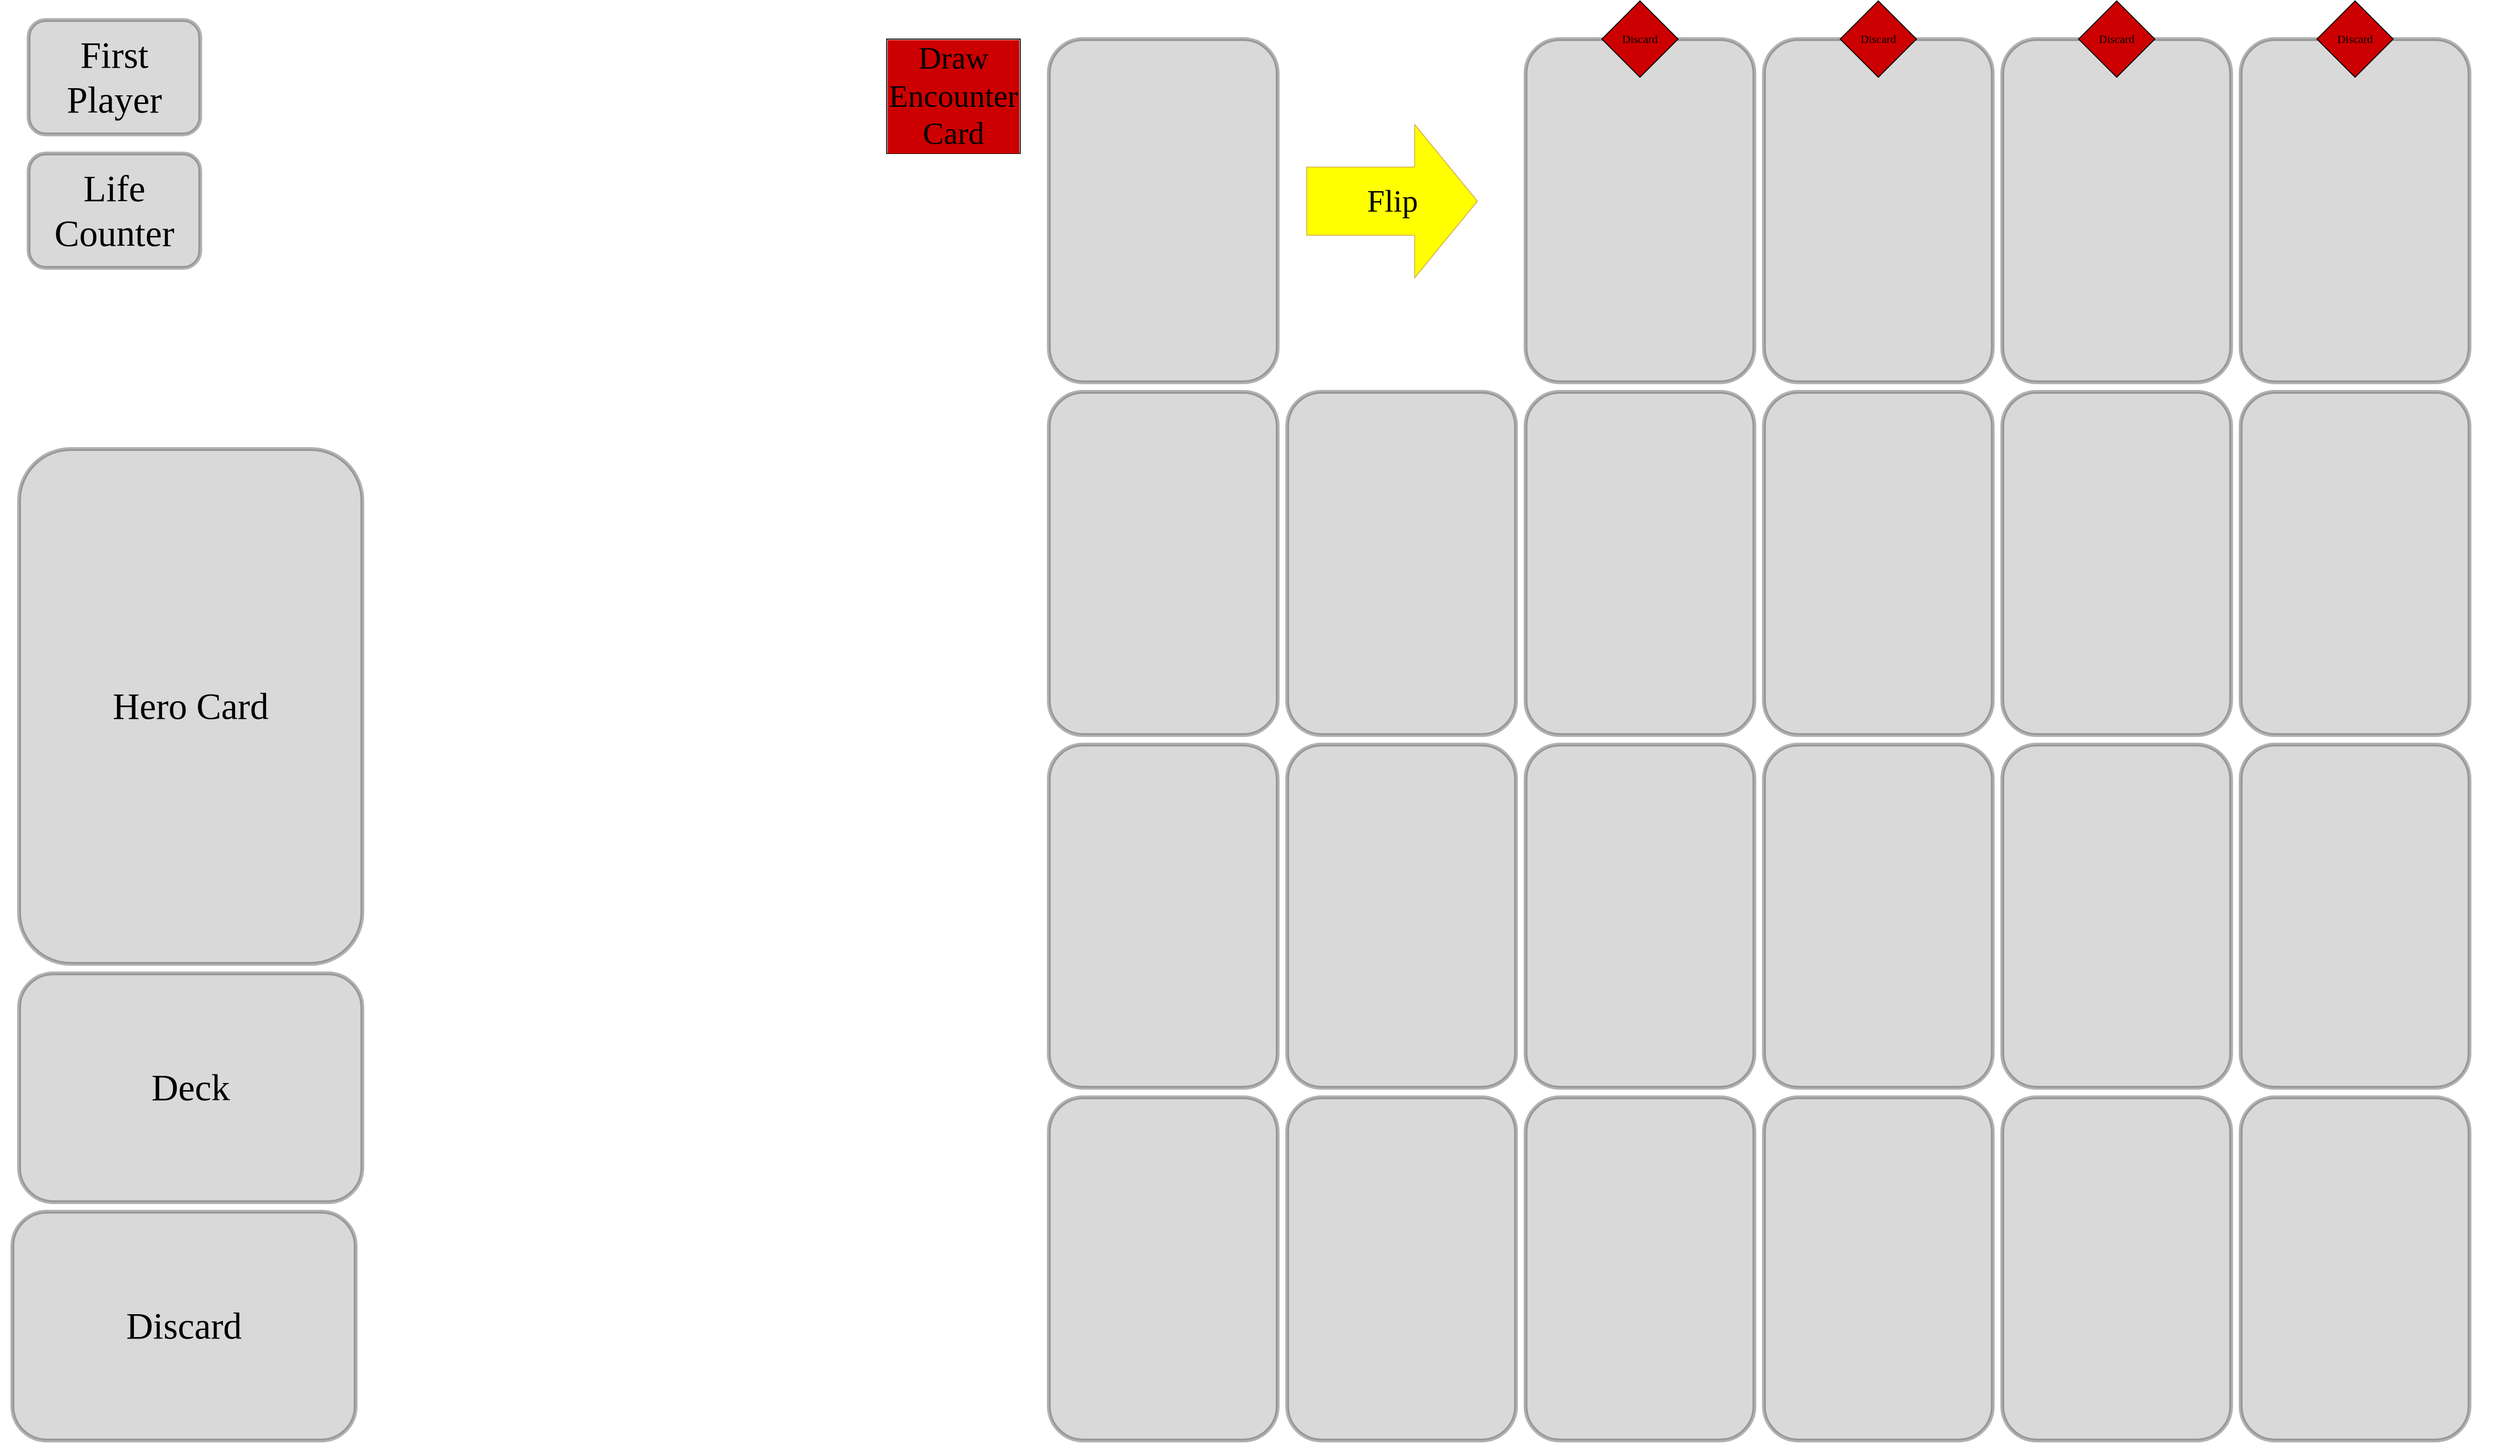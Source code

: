 <mxfile version="13.6.1" type="github">
  <diagram id="A6hQMs-x3wtN3bswwf9h" name="Basic Playmat">
    <mxGraphModel dx="2688" dy="3416" grid="1" gridSize="10" guides="1" tooltips="1" connect="1" arrows="1" fold="1" page="1" pageScale="1" pageWidth="2600" pageHeight="1520" background="none" math="0" shadow="0" extFonts="Bangers^https://fonts.googleapis.com/css?family=Bangers">
      <root>
        <mxCell id="0" />
        <mxCell id="yp8gbaLG57bSTvQZgH97-24" value="Hulk" style="locked=1;" visible="0" parent="0" />
        <mxCell id="yp8gbaLG57bSTvQZgH97-25" value="" style="shape=image;imageAspect=0;aspect=fixed;verticalLabelPosition=bottom;verticalAlign=top;fillColor=#808080;fontFamily=Bangers;image=https://hallofheroeshome.files.wordpress.com/2020/03/hulkmat-1.png;" vertex="1" parent="yp8gbaLG57bSTvQZgH97-24">
          <mxGeometry width="2600" height="1564" as="geometry" />
        </mxCell>
        <mxCell id="yp8gbaLG57bSTvQZgH97-2" value="Dr Strange" style="locked=1;" visible="0" parent="0" />
        <mxCell id="yp8gbaLG57bSTvQZgH97-3" value="" style="shape=image;imageAspect=0;aspect=fixed;verticalLabelPosition=bottom;verticalAlign=top;fillColor=#808080;fontFamily=Bangers;image=https://hallofheroeshome.files.wordpress.com/2020/02/strangeplaymat.png;" vertex="1" parent="yp8gbaLG57bSTvQZgH97-2">
          <mxGeometry width="2600" height="1567" as="geometry" />
        </mxCell>
        <mxCell id="yp8gbaLG57bSTvQZgH97-4" value="Black Widow" style="locked=1;" visible="0" parent="0" />
        <mxCell id="yp8gbaLG57bSTvQZgH97-5" value="" style="shape=image;imageAspect=0;aspect=fixed;verticalLabelPosition=bottom;verticalAlign=top;fillColor=#808080;fontFamily=Bangers;image=https://hallofheroeshome.files.wordpress.com/2020/01/bwplaymat.png;" vertex="1" parent="yp8gbaLG57bSTvQZgH97-4">
          <mxGeometry width="2600" height="1523" as="geometry" />
        </mxCell>
        <mxCell id="yp8gbaLG57bSTvQZgH97-6" value="Thor" style="locked=1;" visible="0" parent="0" />
        <mxCell id="yp8gbaLG57bSTvQZgH97-7" value="" style="shape=image;imageAspect=0;aspect=fixed;verticalLabelPosition=bottom;verticalAlign=top;fillColor=#808080;fontFamily=Bangers;image=https://hallofheroeshome.files.wordpress.com/2020/01/thorplaymat.jpg;" vertex="1" parent="yp8gbaLG57bSTvQZgH97-6">
          <mxGeometry width="2600" height="1523" as="geometry" />
        </mxCell>
        <mxCell id="yp8gbaLG57bSTvQZgH97-8" value="Ms. Marvel" style="locked=1;" visible="0" parent="0" />
        <mxCell id="yp8gbaLG57bSTvQZgH97-9" value="" style="shape=image;imageAspect=0;aspect=fixed;verticalLabelPosition=bottom;verticalAlign=top;fillColor=#808080;fontFamily=Bangers;image=https://hallofheroeshome.files.wordpress.com/2020/01/msmarvelplaymat.png;" vertex="1" parent="yp8gbaLG57bSTvQZgH97-8">
          <mxGeometry width="2600" height="1567" as="geometry" />
        </mxCell>
        <mxCell id="yp8gbaLG57bSTvQZgH97-10" value="Captain America" style="locked=1;" visible="0" parent="0" />
        <mxCell id="yp8gbaLG57bSTvQZgH97-11" value="" style="shape=image;imageAspect=0;aspect=fixed;verticalLabelPosition=bottom;verticalAlign=top;fillColor=#808080;fontFamily=Bangers;image=https://hallofheroeshome.files.wordpress.com/2020/01/capplaymat.png;" vertex="1" parent="yp8gbaLG57bSTvQZgH97-10">
          <mxGeometry width="2600" height="1567" as="geometry" />
        </mxCell>
        <mxCell id="yp8gbaLG57bSTvQZgH97-16" value="Spiderman" style="locked=1;" visible="0" parent="0" />
        <mxCell id="yp8gbaLG57bSTvQZgH97-17" value="" style="shape=image;imageAspect=0;aspect=fixed;verticalLabelPosition=bottom;verticalAlign=top;fillColor=#808080;fontFamily=Bangers;image=https://hallofheroeshome.files.wordpress.com/2020/02/spidermanmat.png;" vertex="1" parent="yp8gbaLG57bSTvQZgH97-16">
          <mxGeometry width="2601" height="1520" as="geometry" />
        </mxCell>
        <mxCell id="yp8gbaLG57bSTvQZgH97-14" value="She-Hulk" style="locked=1;" visible="0" parent="0" />
        <mxCell id="yp8gbaLG57bSTvQZgH97-15" value="" style="shape=image;imageAspect=0;aspect=fixed;verticalLabelPosition=bottom;verticalAlign=top;fillColor=#808080;fontFamily=Bangers;image=https://hallofheroeshome.files.wordpress.com/2020/02/shehulkmat.png;" vertex="1" parent="yp8gbaLG57bSTvQZgH97-14">
          <mxGeometry width="2601" height="1520" as="geometry" />
        </mxCell>
        <mxCell id="yp8gbaLG57bSTvQZgH97-18" value="Black Panther" style="locked=1;" visible="0" parent="0" />
        <mxCell id="yp8gbaLG57bSTvQZgH97-19" value="" style="shape=image;imageAspect=0;aspect=fixed;verticalLabelPosition=bottom;verticalAlign=top;fillColor=#808080;fontFamily=Bangers;image=https://hallofheroeshome.files.wordpress.com/2020/02/panthermat.png;" vertex="1" parent="yp8gbaLG57bSTvQZgH97-18">
          <mxGeometry width="2601" height="1520" as="geometry" />
        </mxCell>
        <mxCell id="yp8gbaLG57bSTvQZgH97-22" value="Iron Man" style="locked=1;" visible="0" parent="0" />
        <mxCell id="yp8gbaLG57bSTvQZgH97-23" value="" style="shape=image;imageAspect=0;aspect=fixed;verticalLabelPosition=bottom;verticalAlign=top;fillColor=#808080;fontFamily=Bangers;image=https://hallofheroeshome.files.wordpress.com/2020/02/ironmanmat.png;" vertex="1" parent="yp8gbaLG57bSTvQZgH97-22">
          <mxGeometry width="2601" height="1520" as="geometry" />
        </mxCell>
        <mxCell id="yp8gbaLG57bSTvQZgH97-26" value="Hawkeye" style="locked=1;" visible="0" parent="0" />
        <mxCell id="yp8gbaLG57bSTvQZgH97-27" value="" style="shape=image;imageAspect=0;aspect=fixed;verticalLabelPosition=bottom;verticalAlign=top;fillColor=#808080;fontFamily=Bangers;image=https://hallofheroeshome.files.wordpress.com/2020/04/ms19en-playmat500-1.png;" vertex="1" parent="yp8gbaLG57bSTvQZgH97-26">
          <mxGeometry width="2727" height="1520" as="geometry" />
        </mxCell>
        <mxCell id="yp8gbaLG57bSTvQZgH97-28" value="Spiderwoman" style="locked=1;" visible="0" parent="0" />
        <mxCell id="yp8gbaLG57bSTvQZgH97-29" value="" style="shape=image;imageAspect=0;aspect=fixed;verticalLabelPosition=bottom;verticalAlign=top;fillColor=#808080;fontFamily=Bangers;image=https://hallofheroeshome.files.wordpress.com/2020/04/ms20en-playmat500-1.png;" vertex="1" parent="yp8gbaLG57bSTvQZgH97-28">
          <mxGeometry width="2714" height="1520" as="geometry" />
        </mxCell>
        <mxCell id="0BWv1SlqH8SNpjMiyKcr-60" value="Captain Marvel" style="locked=1;" parent="0" visible="0" />
        <mxCell id="0BWv1SlqH8SNpjMiyKcr-63" value="" style="shape=image;imageAspect=0;aspect=fixed;verticalLabelPosition=bottom;verticalAlign=top;fillColor=#808080;fontFamily=Bangers;image=https://hallofheroeshome.files.wordpress.com/2020/02/captainmarvelmat.png;" parent="0BWv1SlqH8SNpjMiyKcr-60" vertex="1">
          <mxGeometry width="2600" height="1520" as="geometry" />
        </mxCell>
        <mxCell id="yp8gbaLG57bSTvQZgH97-30" value="Generic" style="locked=1;" parent="0" />
        <mxCell id="yp8gbaLG57bSTvQZgH97-31" value="" style="shape=image;imageAspect=0;aspect=fixed;verticalLabelPosition=bottom;verticalAlign=top;fillColor=#808080;fontFamily=Bangers;image=https://hallofheroeshome.files.wordpress.com/2020/03/launchmat.jpg;" vertex="1" parent="yp8gbaLG57bSTvQZgH97-30">
          <mxGeometry width="2621" height="1520" as="geometry" />
        </mxCell>
        <mxCell id="1" value="Basic Overlay" style="locked=1;" parent="0" />
        <mxCell id="0BWv1SlqH8SNpjMiyKcr-1" value="Hero Card" style="rounded=1;whiteSpace=wrap;html=1;aspect=fixed;fontFamily=Bangers;FType=g;fontSize=39;fillColor=#808080;strokeWidth=4;shadow=0;comic=0;glass=0;opacity=30;" parent="1" vertex="1">
          <mxGeometry x="20" y="470" width="360" height="540" as="geometry" />
        </mxCell>
        <mxCell id="0BWv1SlqH8SNpjMiyKcr-2" value="Life Counter" style="rounded=1;whiteSpace=wrap;html=1;fontFamily=Bangers;FType=g;fontSize=39;fillColor=#808080;strokeWidth=4;shadow=0;comic=0;glass=0;aspect=fixed;opacity=30;" parent="1" vertex="1">
          <mxGeometry x="30.0" y="160" width="180" height="120" as="geometry" />
        </mxCell>
        <mxCell id="0BWv1SlqH8SNpjMiyKcr-3" value="Discard" style="rounded=1;whiteSpace=wrap;html=1;aspect=fixed;fontFamily=Bangers;FType=g;fontSize=39;fillColor=#808080;strokeWidth=4;shadow=0;comic=0;glass=0;direction=south;opacity=30;" parent="1" vertex="1">
          <mxGeometry x="13" y="1270" width="360" height="240" as="geometry" />
        </mxCell>
        <mxCell id="0BWv1SlqH8SNpjMiyKcr-19" value="Deck" style="rounded=1;whiteSpace=wrap;html=1;aspect=fixed;fontFamily=Bangers;FType=g;fontSize=39;fillColor=#808080;strokeWidth=4;shadow=0;comic=0;glass=0;direction=south;opacity=30;" parent="1" vertex="1">
          <mxGeometry x="20" y="1020" width="360" height="240" as="geometry" />
        </mxCell>
        <mxCell id="0BWv1SlqH8SNpjMiyKcr-27" value="&lt;font style=&quot;font-size: 33px&quot;&gt;Draw Encounter Card&lt;/font&gt;" style="rounded=0;whiteSpace=wrap;html=1;fontFamily=Bangers;labelBackgroundColor=#CC0000;" parent="1" vertex="1">
          <mxGeometry x="930" y="40" width="140" height="120" as="geometry" />
        </mxCell>
        <mxCell id="0BWv1SlqH8SNpjMiyKcr-35" value="First Player" style="rounded=1;whiteSpace=wrap;html=1;fontFamily=Bangers;FType=g;fontSize=39;fillColor=#808080;strokeWidth=4;shadow=0;comic=0;glass=0;aspect=fixed;opacity=30;" parent="1" vertex="1">
          <mxGeometry x="30.0" y="20" width="180" height="120" as="geometry" />
        </mxCell>
        <mxCell id="0BWv1SlqH8SNpjMiyKcr-38" value="&lt;font style=&quot;font-size: 33px&quot;&gt;Flip&lt;/font&gt;" style="shape=flexArrow;endArrow=classic;fontFamily=Bangers;endWidth=88.571;endSize=21.614;width=71.429;fillColor=#FFFF00;strokeColor=#d6b656;labelBackgroundColor=#FFFF00;html=1;labelBorderColor=none;fontColor=#000000;" parent="1" edge="1">
          <mxGeometry width="50" height="50" relative="1" as="geometry">
            <mxPoint x="1370" y="210" as="sourcePoint" />
            <mxPoint x="1550" y="210" as="targetPoint" />
          </mxGeometry>
        </mxCell>
        <mxCell id="0BWv1SlqH8SNpjMiyKcr-59" value="" style="rounded=1;whiteSpace=wrap;html=1;aspect=fixed;fontFamily=Bangers;FType=g;fontSize=39;fillColor=#808080;strokeWidth=4;shadow=0;comic=0;glass=0;opacity=30;" parent="1" vertex="1">
          <mxGeometry x="2350" y="1150" width="240" height="360" as="geometry" />
        </mxCell>
        <mxCell id="0BWv1SlqH8SNpjMiyKcr-65" value="" style="rounded=1;whiteSpace=wrap;html=1;aspect=fixed;fontFamily=Bangers;FType=g;fontSize=39;fillColor=#808080;strokeWidth=4;shadow=0;comic=0;glass=0;opacity=30;" parent="1" vertex="1">
          <mxGeometry x="2100" y="1150" width="240" height="360" as="geometry" />
        </mxCell>
        <mxCell id="0BWv1SlqH8SNpjMiyKcr-66" value="" style="rounded=1;whiteSpace=wrap;html=1;aspect=fixed;fontFamily=Bangers;FType=g;fontSize=39;fillColor=#808080;strokeWidth=4;shadow=0;comic=0;glass=0;opacity=30;" parent="1" vertex="1">
          <mxGeometry x="1850" y="1150" width="240" height="360" as="geometry" />
        </mxCell>
        <mxCell id="0BWv1SlqH8SNpjMiyKcr-67" value="" style="rounded=1;whiteSpace=wrap;html=1;aspect=fixed;fontFamily=Bangers;FType=g;fontSize=39;fillColor=#808080;strokeWidth=4;shadow=0;comic=0;glass=0;opacity=30;" parent="1" vertex="1">
          <mxGeometry x="1600" y="1150" width="240" height="360" as="geometry" />
        </mxCell>
        <mxCell id="0BWv1SlqH8SNpjMiyKcr-68" value="" style="rounded=1;whiteSpace=wrap;html=1;aspect=fixed;fontFamily=Bangers;FType=g;fontSize=39;fillColor=#808080;strokeWidth=4;shadow=0;comic=0;glass=0;opacity=30;" parent="1" vertex="1">
          <mxGeometry x="1350" y="1150" width="240" height="360" as="geometry" />
        </mxCell>
        <mxCell id="0BWv1SlqH8SNpjMiyKcr-69" value="" style="rounded=1;whiteSpace=wrap;html=1;aspect=fixed;fontFamily=Bangers;FType=g;fontSize=39;fillColor=#808080;strokeWidth=4;shadow=0;comic=0;glass=0;opacity=30;" parent="1" vertex="1">
          <mxGeometry x="1100" y="1150" width="240" height="360" as="geometry" />
        </mxCell>
        <mxCell id="0BWv1SlqH8SNpjMiyKcr-70" value="" style="rounded=1;whiteSpace=wrap;html=1;aspect=fixed;fontFamily=Bangers;FType=g;fontSize=39;fillColor=#808080;strokeWidth=4;shadow=0;comic=0;glass=0;opacity=30;" parent="1" vertex="1">
          <mxGeometry x="1100" y="780" width="240" height="360" as="geometry" />
        </mxCell>
        <mxCell id="0BWv1SlqH8SNpjMiyKcr-71" value="" style="rounded=1;whiteSpace=wrap;html=1;aspect=fixed;fontFamily=Bangers;FType=g;fontSize=39;fillColor=#808080;strokeWidth=4;shadow=0;comic=0;glass=0;opacity=30;" parent="1" vertex="1">
          <mxGeometry x="1350" y="780" width="240" height="360" as="geometry" />
        </mxCell>
        <mxCell id="0BWv1SlqH8SNpjMiyKcr-72" value="" style="rounded=1;whiteSpace=wrap;html=1;aspect=fixed;fontFamily=Bangers;FType=g;fontSize=39;fillColor=#808080;strokeWidth=4;shadow=0;comic=0;glass=0;opacity=30;" parent="1" vertex="1">
          <mxGeometry x="1600" y="780" width="240" height="360" as="geometry" />
        </mxCell>
        <mxCell id="0BWv1SlqH8SNpjMiyKcr-73" value="" style="rounded=1;whiteSpace=wrap;html=1;aspect=fixed;fontFamily=Bangers;FType=g;fontSize=39;fillColor=#808080;strokeWidth=4;shadow=0;comic=0;glass=0;opacity=30;" parent="1" vertex="1">
          <mxGeometry x="1850" y="780" width="240" height="360" as="geometry" />
        </mxCell>
        <mxCell id="0BWv1SlqH8SNpjMiyKcr-74" value="" style="rounded=1;whiteSpace=wrap;html=1;aspect=fixed;fontFamily=Bangers;FType=g;fontSize=39;fillColor=#808080;strokeWidth=4;shadow=0;comic=0;glass=0;opacity=30;" parent="1" vertex="1">
          <mxGeometry x="2100" y="780" width="240" height="360" as="geometry" />
        </mxCell>
        <mxCell id="0BWv1SlqH8SNpjMiyKcr-75" value="" style="rounded=1;whiteSpace=wrap;html=1;aspect=fixed;fontFamily=Bangers;FType=g;fontSize=39;fillColor=#808080;strokeWidth=4;shadow=0;comic=0;glass=0;opacity=30;" parent="1" vertex="1">
          <mxGeometry x="2350" y="780" width="240" height="360" as="geometry" />
        </mxCell>
        <mxCell id="0BWv1SlqH8SNpjMiyKcr-76" value="" style="rounded=1;whiteSpace=wrap;html=1;aspect=fixed;fontFamily=Bangers;FType=g;fontSize=39;fillColor=#808080;strokeWidth=4;shadow=0;comic=0;glass=0;opacity=30;" parent="1" vertex="1">
          <mxGeometry x="1100" y="410" width="240" height="360" as="geometry" />
        </mxCell>
        <mxCell id="0BWv1SlqH8SNpjMiyKcr-77" value="" style="rounded=1;whiteSpace=wrap;html=1;aspect=fixed;fontFamily=Bangers;FType=g;fontSize=39;fillColor=#808080;strokeWidth=4;shadow=0;comic=0;glass=0;opacity=30;" parent="1" vertex="1">
          <mxGeometry x="1350" y="410" width="240" height="360" as="geometry" />
        </mxCell>
        <mxCell id="0BWv1SlqH8SNpjMiyKcr-78" value="" style="rounded=1;whiteSpace=wrap;html=1;aspect=fixed;fontFamily=Bangers;FType=g;fontSize=39;fillColor=#808080;strokeWidth=4;shadow=0;comic=0;glass=0;opacity=30;" parent="1" vertex="1">
          <mxGeometry x="1600" y="410" width="240" height="360" as="geometry" />
        </mxCell>
        <mxCell id="0BWv1SlqH8SNpjMiyKcr-79" value="" style="rounded=1;whiteSpace=wrap;html=1;aspect=fixed;fontFamily=Bangers;FType=g;fontSize=39;fillColor=#808080;strokeWidth=4;shadow=0;comic=0;glass=0;opacity=30;" parent="1" vertex="1">
          <mxGeometry x="1850" y="410" width="240" height="360" as="geometry" />
        </mxCell>
        <mxCell id="0BWv1SlqH8SNpjMiyKcr-80" value="" style="rounded=1;whiteSpace=wrap;html=1;aspect=fixed;fontFamily=Bangers;FType=g;fontSize=39;fillColor=#808080;strokeWidth=4;shadow=0;comic=0;glass=0;opacity=30;" parent="1" vertex="1">
          <mxGeometry x="2100" y="410" width="240" height="360" as="geometry" />
        </mxCell>
        <mxCell id="0BWv1SlqH8SNpjMiyKcr-81" value="" style="rounded=1;whiteSpace=wrap;html=1;aspect=fixed;fontFamily=Bangers;FType=g;fontSize=39;fillColor=#808080;strokeWidth=4;shadow=0;comic=0;glass=0;opacity=30;" parent="1" vertex="1">
          <mxGeometry x="2350" y="410" width="240" height="360" as="geometry" />
        </mxCell>
        <mxCell id="0BWv1SlqH8SNpjMiyKcr-82" value="" style="rounded=1;whiteSpace=wrap;html=1;aspect=fixed;fontFamily=Bangers;FType=g;fontSize=39;fillColor=#808080;strokeWidth=4;shadow=0;comic=0;glass=0;opacity=30;" parent="1" vertex="1">
          <mxGeometry x="1100" y="40" width="240" height="360" as="geometry" />
        </mxCell>
        <mxCell id="0BWv1SlqH8SNpjMiyKcr-84" value="" style="rounded=1;whiteSpace=wrap;html=1;aspect=fixed;fontFamily=Bangers;FType=g;fontSize=39;fillColor=#808080;strokeWidth=4;shadow=0;comic=0;glass=0;opacity=30;" parent="1" vertex="1">
          <mxGeometry x="1600" y="40" width="240" height="360" as="geometry" />
        </mxCell>
        <mxCell id="0BWv1SlqH8SNpjMiyKcr-85" value="" style="rounded=1;whiteSpace=wrap;html=1;aspect=fixed;fontFamily=Bangers;FType=g;fontSize=39;fillColor=#808080;strokeWidth=4;shadow=0;comic=0;glass=0;opacity=30;" parent="1" vertex="1">
          <mxGeometry x="1850" y="40" width="240" height="360" as="geometry" />
        </mxCell>
        <mxCell id="0BWv1SlqH8SNpjMiyKcr-86" value="" style="rounded=1;whiteSpace=wrap;html=1;aspect=fixed;fontFamily=Bangers;FType=g;fontSize=39;fillColor=#808080;strokeWidth=4;shadow=0;comic=0;glass=0;opacity=30;" parent="1" vertex="1">
          <mxGeometry x="2100" y="40" width="240" height="360" as="geometry" />
        </mxCell>
        <mxCell id="0BWv1SlqH8SNpjMiyKcr-87" value="" style="rounded=1;whiteSpace=wrap;html=1;aspect=fixed;fontFamily=Bangers;FType=g;fontSize=39;fillColor=#808080;strokeWidth=4;shadow=0;comic=0;glass=0;opacity=30;" parent="1" vertex="1">
          <mxGeometry x="2350" y="40" width="240" height="360" as="geometry" />
        </mxCell>
        <mxCell id="0BWv1SlqH8SNpjMiyKcr-90" value="Discard" style="rhombus;whiteSpace=wrap;html=1;labelBackgroundColor=#CC0000;fillColor=#CC0000;fontFamily=Bangers;fontColor=#000000;" parent="1" vertex="1">
          <mxGeometry x="1680" width="80" height="80" as="geometry" />
        </mxCell>
        <mxCell id="0BWv1SlqH8SNpjMiyKcr-91" value="Discard" style="rhombus;whiteSpace=wrap;html=1;labelBackgroundColor=#CC0000;fillColor=#CC0000;fontFamily=Bangers;fontColor=#000000;" parent="1" vertex="1">
          <mxGeometry x="1930" width="80" height="80" as="geometry" />
        </mxCell>
        <mxCell id="0BWv1SlqH8SNpjMiyKcr-92" value="Discard" style="rhombus;whiteSpace=wrap;html=1;labelBackgroundColor=#CC0000;fillColor=#CC0000;fontFamily=Bangers;fontColor=#000000;" parent="1" vertex="1">
          <mxGeometry x="2180" width="80" height="80" as="geometry" />
        </mxCell>
        <mxCell id="0BWv1SlqH8SNpjMiyKcr-93" value="Discard" style="rhombus;whiteSpace=wrap;html=1;labelBackgroundColor=#CC0000;fillColor=#CC0000;fontFamily=Bangers;fontColor=#000000;" parent="1" vertex="1">
          <mxGeometry x="2430" width="80" height="80" as="geometry" />
        </mxCell>
      </root>
    </mxGraphModel>
  </diagram>
</mxfile>
